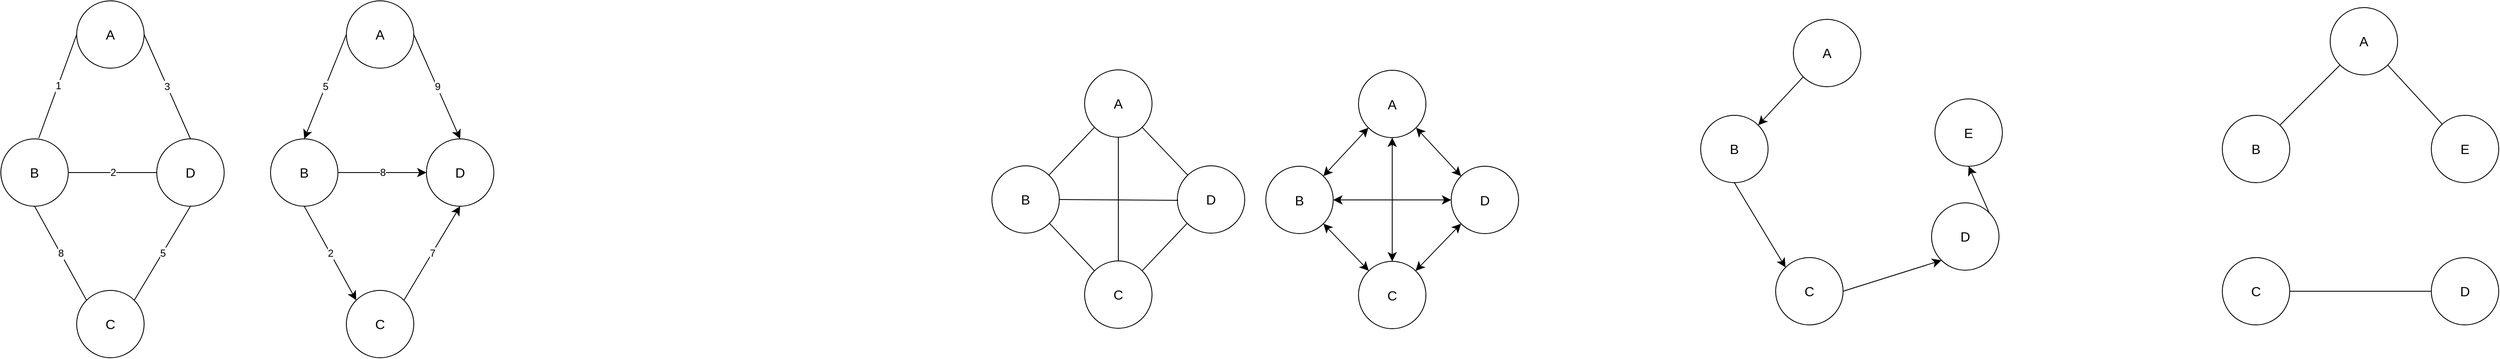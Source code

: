 <mxfile version="22.1.7" type="github">
  <diagram name="페이지-1" id="nNhSP02wGN5C-YDmaM7U">
    <mxGraphModel dx="1450" dy="984" grid="0" gridSize="10" guides="1" tooltips="1" connect="1" arrows="1" fold="1" page="0" pageScale="1" pageWidth="827" pageHeight="1169" math="0" shadow="0">
      <root>
        <mxCell id="0" />
        <mxCell id="1" parent="0" />
        <mxCell id="7UoMRcbTY6B1r3X_XAHU-1" value="A" style="ellipse;whiteSpace=wrap;html=1;aspect=fixed;fontSize=16;" vertex="1" parent="1">
          <mxGeometry x="110" y="-133" width="80" height="80" as="geometry" />
        </mxCell>
        <mxCell id="7UoMRcbTY6B1r3X_XAHU-2" value="D" style="ellipse;whiteSpace=wrap;html=1;aspect=fixed;fontSize=16;" vertex="1" parent="1">
          <mxGeometry x="205" y="31" width="80" height="80" as="geometry" />
        </mxCell>
        <mxCell id="7UoMRcbTY6B1r3X_XAHU-3" value="B" style="ellipse;whiteSpace=wrap;html=1;aspect=fixed;fontSize=16;" vertex="1" parent="1">
          <mxGeometry x="20" y="31" width="80" height="80" as="geometry" />
        </mxCell>
        <mxCell id="7UoMRcbTY6B1r3X_XAHU-4" value="C" style="ellipse;whiteSpace=wrap;html=1;aspect=fixed;fontSize=16;" vertex="1" parent="1">
          <mxGeometry x="110" y="211" width="80" height="80" as="geometry" />
        </mxCell>
        <mxCell id="7UoMRcbTY6B1r3X_XAHU-10" value="5" style="endArrow=classic;html=1;rounded=0;fontSize=12;startSize=8;endSize=8;curved=1;exitX=0;exitY=0.5;exitDx=0;exitDy=0;entryX=0.5;entryY=0;entryDx=0;entryDy=0;" edge="1" parent="1" source="7UoMRcbTY6B1r3X_XAHU-1" target="7UoMRcbTY6B1r3X_XAHU-3">
          <mxGeometry width="50" height="50" relative="1" as="geometry">
            <mxPoint x="231" y="77" as="sourcePoint" />
            <mxPoint x="281" y="27" as="targetPoint" />
          </mxGeometry>
        </mxCell>
        <mxCell id="7UoMRcbTY6B1r3X_XAHU-11" value="9" style="endArrow=classic;html=1;rounded=0;fontSize=12;startSize=8;endSize=8;curved=1;exitX=1;exitY=0.5;exitDx=0;exitDy=0;entryX=0.5;entryY=0;entryDx=0;entryDy=0;" edge="1" parent="1" source="7UoMRcbTY6B1r3X_XAHU-1" target="7UoMRcbTY6B1r3X_XAHU-2">
          <mxGeometry width="50" height="50" relative="1" as="geometry">
            <mxPoint x="231" y="77" as="sourcePoint" />
            <mxPoint x="281" y="27" as="targetPoint" />
          </mxGeometry>
        </mxCell>
        <mxCell id="7UoMRcbTY6B1r3X_XAHU-12" value="8" style="endArrow=classic;html=1;rounded=0;fontSize=12;startSize=8;endSize=8;curved=1;exitX=1;exitY=0.5;exitDx=0;exitDy=0;" edge="1" parent="1" source="7UoMRcbTY6B1r3X_XAHU-3" target="7UoMRcbTY6B1r3X_XAHU-2">
          <mxGeometry width="50" height="50" relative="1" as="geometry">
            <mxPoint x="231" y="77" as="sourcePoint" />
            <mxPoint x="281" y="27" as="targetPoint" />
          </mxGeometry>
        </mxCell>
        <mxCell id="7UoMRcbTY6B1r3X_XAHU-13" value="2" style="endArrow=classic;html=1;rounded=0;fontSize=12;startSize=8;endSize=8;curved=1;exitX=0.5;exitY=1;exitDx=0;exitDy=0;entryX=0;entryY=0;entryDx=0;entryDy=0;" edge="1" parent="1" source="7UoMRcbTY6B1r3X_XAHU-3" target="7UoMRcbTY6B1r3X_XAHU-4">
          <mxGeometry width="50" height="50" relative="1" as="geometry">
            <mxPoint x="231" y="77" as="sourcePoint" />
            <mxPoint x="281" y="27" as="targetPoint" />
          </mxGeometry>
        </mxCell>
        <mxCell id="7UoMRcbTY6B1r3X_XAHU-14" value="7" style="endArrow=classic;html=1;rounded=0;fontSize=12;startSize=8;endSize=8;curved=1;exitX=1;exitY=0;exitDx=0;exitDy=0;entryX=0.5;entryY=1;entryDx=0;entryDy=0;" edge="1" parent="1" source="7UoMRcbTY6B1r3X_XAHU-4" target="7UoMRcbTY6B1r3X_XAHU-2">
          <mxGeometry width="50" height="50" relative="1" as="geometry">
            <mxPoint x="231" y="77" as="sourcePoint" />
            <mxPoint x="281" y="27" as="targetPoint" />
          </mxGeometry>
        </mxCell>
        <mxCell id="7UoMRcbTY6B1r3X_XAHU-15" value="A" style="ellipse;whiteSpace=wrap;html=1;aspect=fixed;fontSize=16;" vertex="1" parent="1">
          <mxGeometry x="986" y="-51" width="80" height="80" as="geometry" />
        </mxCell>
        <mxCell id="7UoMRcbTY6B1r3X_XAHU-16" value="D" style="ellipse;whiteSpace=wrap;html=1;aspect=fixed;fontSize=16;" vertex="1" parent="1">
          <mxGeometry x="1096" y="63" width="80" height="80" as="geometry" />
        </mxCell>
        <mxCell id="7UoMRcbTY6B1r3X_XAHU-17" value="B" style="ellipse;whiteSpace=wrap;html=1;aspect=fixed;fontSize=16;" vertex="1" parent="1">
          <mxGeometry x="876" y="63" width="80" height="80" as="geometry" />
        </mxCell>
        <mxCell id="7UoMRcbTY6B1r3X_XAHU-18" value="C" style="ellipse;whiteSpace=wrap;html=1;aspect=fixed;fontSize=16;" vertex="1" parent="1">
          <mxGeometry x="986" y="176" width="80" height="80" as="geometry" />
        </mxCell>
        <mxCell id="7UoMRcbTY6B1r3X_XAHU-24" style="edgeStyle=none;curved=1;rounded=0;orthogonalLoop=1;jettySize=auto;html=1;exitX=0;exitY=1;exitDx=0;exitDy=0;fontSize=12;startSize=8;endSize=8;" edge="1" parent="1" source="7UoMRcbTY6B1r3X_XAHU-15" target="7UoMRcbTY6B1r3X_XAHU-15">
          <mxGeometry relative="1" as="geometry" />
        </mxCell>
        <mxCell id="7UoMRcbTY6B1r3X_XAHU-25" value="" style="endArrow=none;html=1;rounded=0;fontSize=12;startSize=8;endSize=8;curved=1;entryX=0;entryY=1;entryDx=0;entryDy=0;" edge="1" parent="1" source="7UoMRcbTY6B1r3X_XAHU-17" target="7UoMRcbTY6B1r3X_XAHU-15">
          <mxGeometry width="50" height="50" relative="1" as="geometry">
            <mxPoint x="974" y="154" as="sourcePoint" />
            <mxPoint x="1024" y="104" as="targetPoint" />
          </mxGeometry>
        </mxCell>
        <mxCell id="7UoMRcbTY6B1r3X_XAHU-26" value="" style="endArrow=none;html=1;rounded=0;fontSize=12;startSize=8;endSize=8;curved=1;entryX=1;entryY=1;entryDx=0;entryDy=0;" edge="1" parent="1" source="7UoMRcbTY6B1r3X_XAHU-16" target="7UoMRcbTY6B1r3X_XAHU-15">
          <mxGeometry width="50" height="50" relative="1" as="geometry">
            <mxPoint x="974" y="154" as="sourcePoint" />
            <mxPoint x="1024" y="104" as="targetPoint" />
          </mxGeometry>
        </mxCell>
        <mxCell id="7UoMRcbTY6B1r3X_XAHU-27" value="" style="endArrow=none;html=1;rounded=0;fontSize=12;startSize=8;endSize=8;curved=1;entryX=1;entryY=1;entryDx=0;entryDy=0;exitX=0;exitY=0;exitDx=0;exitDy=0;" edge="1" parent="1" source="7UoMRcbTY6B1r3X_XAHU-18" target="7UoMRcbTY6B1r3X_XAHU-17">
          <mxGeometry width="50" height="50" relative="1" as="geometry">
            <mxPoint x="974" y="154" as="sourcePoint" />
            <mxPoint x="1024" y="104" as="targetPoint" />
          </mxGeometry>
        </mxCell>
        <mxCell id="7UoMRcbTY6B1r3X_XAHU-28" value="" style="endArrow=none;html=1;rounded=0;fontSize=12;startSize=8;endSize=8;curved=1;entryX=0;entryY=1;entryDx=0;entryDy=0;exitX=1;exitY=0;exitDx=0;exitDy=0;" edge="1" parent="1" source="7UoMRcbTY6B1r3X_XAHU-18" target="7UoMRcbTY6B1r3X_XAHU-16">
          <mxGeometry width="50" height="50" relative="1" as="geometry">
            <mxPoint x="974" y="154" as="sourcePoint" />
            <mxPoint x="1024" y="104" as="targetPoint" />
          </mxGeometry>
        </mxCell>
        <mxCell id="7UoMRcbTY6B1r3X_XAHU-29" value="" style="endArrow=none;html=1;rounded=0;fontSize=12;startSize=8;endSize=8;curved=1;exitX=1;exitY=0.5;exitDx=0;exitDy=0;" edge="1" parent="1" source="7UoMRcbTY6B1r3X_XAHU-17">
          <mxGeometry width="50" height="50" relative="1" as="geometry">
            <mxPoint x="1079" y="154" as="sourcePoint" />
            <mxPoint x="1097" y="104" as="targetPoint" />
          </mxGeometry>
        </mxCell>
        <mxCell id="7UoMRcbTY6B1r3X_XAHU-30" value="" style="endArrow=none;html=1;rounded=0;fontSize=12;startSize=8;endSize=8;curved=1;entryX=0.5;entryY=1;entryDx=0;entryDy=0;exitX=0.5;exitY=0;exitDx=0;exitDy=0;" edge="1" parent="1" source="7UoMRcbTY6B1r3X_XAHU-18" target="7UoMRcbTY6B1r3X_XAHU-15">
          <mxGeometry width="50" height="50" relative="1" as="geometry">
            <mxPoint x="1079" y="154" as="sourcePoint" />
            <mxPoint x="1129" y="104" as="targetPoint" />
          </mxGeometry>
        </mxCell>
        <mxCell id="7UoMRcbTY6B1r3X_XAHU-53" value="A" style="ellipse;whiteSpace=wrap;html=1;aspect=fixed;fontSize=16;" vertex="1" parent="1">
          <mxGeometry x="1311" y="-50.5" width="80" height="80" as="geometry" />
        </mxCell>
        <mxCell id="7UoMRcbTY6B1r3X_XAHU-54" value="D" style="ellipse;whiteSpace=wrap;html=1;aspect=fixed;fontSize=16;" vertex="1" parent="1">
          <mxGeometry x="1421" y="63.5" width="80" height="80" as="geometry" />
        </mxCell>
        <mxCell id="7UoMRcbTY6B1r3X_XAHU-55" value="B" style="ellipse;whiteSpace=wrap;html=1;aspect=fixed;fontSize=16;" vertex="1" parent="1">
          <mxGeometry x="1201" y="63.5" width="80" height="80" as="geometry" />
        </mxCell>
        <mxCell id="7UoMRcbTY6B1r3X_XAHU-56" value="C" style="ellipse;whiteSpace=wrap;html=1;aspect=fixed;fontSize=16;" vertex="1" parent="1">
          <mxGeometry x="1311" y="176.5" width="80" height="80" as="geometry" />
        </mxCell>
        <mxCell id="7UoMRcbTY6B1r3X_XAHU-57" style="edgeStyle=none;curved=1;rounded=0;orthogonalLoop=1;jettySize=auto;html=1;exitX=0;exitY=1;exitDx=0;exitDy=0;fontSize=12;startSize=8;endSize=8;" edge="1" parent="1" source="7UoMRcbTY6B1r3X_XAHU-53" target="7UoMRcbTY6B1r3X_XAHU-53">
          <mxGeometry relative="1" as="geometry" />
        </mxCell>
        <mxCell id="7UoMRcbTY6B1r3X_XAHU-64" value="" style="endArrow=classic;startArrow=classic;html=1;rounded=0;fontSize=12;startSize=8;endSize=8;curved=1;entryX=0;entryY=1;entryDx=0;entryDy=0;exitX=1;exitY=0;exitDx=0;exitDy=0;" edge="1" parent="1" source="7UoMRcbTY6B1r3X_XAHU-55" target="7UoMRcbTY6B1r3X_XAHU-53">
          <mxGeometry width="50" height="50" relative="1" as="geometry">
            <mxPoint x="1302" y="154" as="sourcePoint" />
            <mxPoint x="1352" y="104" as="targetPoint" />
          </mxGeometry>
        </mxCell>
        <mxCell id="7UoMRcbTY6B1r3X_XAHU-65" value="" style="endArrow=classic;startArrow=classic;html=1;rounded=0;fontSize=12;startSize=8;endSize=8;curved=1;entryX=1;entryY=1;entryDx=0;entryDy=0;exitX=0;exitY=0;exitDx=0;exitDy=0;" edge="1" parent="1" source="7UoMRcbTY6B1r3X_XAHU-54" target="7UoMRcbTY6B1r3X_XAHU-53">
          <mxGeometry width="50" height="50" relative="1" as="geometry">
            <mxPoint x="1302" y="154" as="sourcePoint" />
            <mxPoint x="1352" y="104" as="targetPoint" />
          </mxGeometry>
        </mxCell>
        <mxCell id="7UoMRcbTY6B1r3X_XAHU-66" value="" style="endArrow=classic;startArrow=classic;html=1;rounded=0;fontSize=12;startSize=8;endSize=8;curved=1;entryX=1;entryY=1;entryDx=0;entryDy=0;" edge="1" parent="1" source="7UoMRcbTY6B1r3X_XAHU-56" target="7UoMRcbTY6B1r3X_XAHU-55">
          <mxGeometry width="50" height="50" relative="1" as="geometry">
            <mxPoint x="1302" y="154" as="sourcePoint" />
            <mxPoint x="1352" y="104" as="targetPoint" />
          </mxGeometry>
        </mxCell>
        <mxCell id="7UoMRcbTY6B1r3X_XAHU-67" value="" style="endArrow=classic;startArrow=classic;html=1;rounded=0;fontSize=12;startSize=8;endSize=8;curved=1;entryX=0;entryY=1;entryDx=0;entryDy=0;" edge="1" parent="1" source="7UoMRcbTY6B1r3X_XAHU-56" target="7UoMRcbTY6B1r3X_XAHU-54">
          <mxGeometry width="50" height="50" relative="1" as="geometry">
            <mxPoint x="1302" y="154" as="sourcePoint" />
            <mxPoint x="1352" y="104" as="targetPoint" />
          </mxGeometry>
        </mxCell>
        <mxCell id="7UoMRcbTY6B1r3X_XAHU-68" value="" style="endArrow=classic;startArrow=classic;html=1;rounded=0;fontSize=12;startSize=8;endSize=8;curved=1;entryX=0.5;entryY=1;entryDx=0;entryDy=0;exitX=0.5;exitY=0;exitDx=0;exitDy=0;" edge="1" parent="1" source="7UoMRcbTY6B1r3X_XAHU-56" target="7UoMRcbTY6B1r3X_XAHU-53">
          <mxGeometry width="50" height="50" relative="1" as="geometry">
            <mxPoint x="1302" y="154" as="sourcePoint" />
            <mxPoint x="1352" y="104" as="targetPoint" />
          </mxGeometry>
        </mxCell>
        <mxCell id="7UoMRcbTY6B1r3X_XAHU-69" value="" style="endArrow=classic;startArrow=classic;html=1;rounded=0;fontSize=12;startSize=8;endSize=8;curved=1;entryX=0;entryY=0.5;entryDx=0;entryDy=0;exitX=1;exitY=0.5;exitDx=0;exitDy=0;" edge="1" parent="1" source="7UoMRcbTY6B1r3X_XAHU-55" target="7UoMRcbTY6B1r3X_XAHU-54">
          <mxGeometry width="50" height="50" relative="1" as="geometry">
            <mxPoint x="1292" y="104" as="sourcePoint" />
            <mxPoint x="1352" y="104" as="targetPoint" />
          </mxGeometry>
        </mxCell>
        <mxCell id="7UoMRcbTY6B1r3X_XAHU-70" value="A" style="ellipse;whiteSpace=wrap;html=1;aspect=fixed;fontSize=16;" vertex="1" parent="1">
          <mxGeometry x="-210" y="-133" width="80" height="80" as="geometry" />
        </mxCell>
        <mxCell id="7UoMRcbTY6B1r3X_XAHU-71" value="D" style="ellipse;whiteSpace=wrap;html=1;aspect=fixed;fontSize=16;" vertex="1" parent="1">
          <mxGeometry x="-115" y="31" width="80" height="80" as="geometry" />
        </mxCell>
        <mxCell id="7UoMRcbTY6B1r3X_XAHU-72" value="B" style="ellipse;whiteSpace=wrap;html=1;aspect=fixed;fontSize=16;" vertex="1" parent="1">
          <mxGeometry x="-300" y="31" width="80" height="80" as="geometry" />
        </mxCell>
        <mxCell id="7UoMRcbTY6B1r3X_XAHU-73" value="C" style="ellipse;whiteSpace=wrap;html=1;aspect=fixed;fontSize=16;" vertex="1" parent="1">
          <mxGeometry x="-210" y="211" width="80" height="80" as="geometry" />
        </mxCell>
        <mxCell id="7UoMRcbTY6B1r3X_XAHU-74" value="1" style="endArrow=none;html=1;rounded=0;fontSize=12;startSize=8;endSize=8;curved=1;entryX=0;entryY=0.5;entryDx=0;entryDy=0;" edge="1" parent="1" target="7UoMRcbTY6B1r3X_XAHU-70">
          <mxGeometry width="50" height="50" relative="1" as="geometry">
            <mxPoint x="-255" y="30" as="sourcePoint" />
            <mxPoint x="-126" y="151" as="targetPoint" />
          </mxGeometry>
        </mxCell>
        <mxCell id="7UoMRcbTY6B1r3X_XAHU-76" value="2" style="endArrow=none;html=1;rounded=0;fontSize=12;startSize=8;endSize=8;curved=1;exitX=1;exitY=0.5;exitDx=0;exitDy=0;entryX=0;entryY=0.5;entryDx=0;entryDy=0;" edge="1" parent="1" source="7UoMRcbTY6B1r3X_XAHU-72" target="7UoMRcbTY6B1r3X_XAHU-71">
          <mxGeometry width="50" height="50" relative="1" as="geometry">
            <mxPoint x="-176" y="201" as="sourcePoint" />
            <mxPoint x="-126" y="151" as="targetPoint" />
          </mxGeometry>
        </mxCell>
        <mxCell id="7UoMRcbTY6B1r3X_XAHU-78" value="5" style="endArrow=none;html=1;rounded=0;fontSize=12;startSize=8;endSize=8;curved=1;entryX=0.5;entryY=1;entryDx=0;entryDy=0;exitX=1;exitY=0;exitDx=0;exitDy=0;" edge="1" parent="1" source="7UoMRcbTY6B1r3X_XAHU-73" target="7UoMRcbTY6B1r3X_XAHU-71">
          <mxGeometry width="50" height="50" relative="1" as="geometry">
            <mxPoint x="-176" y="108" as="sourcePoint" />
            <mxPoint x="-126" y="58" as="targetPoint" />
          </mxGeometry>
        </mxCell>
        <mxCell id="7UoMRcbTY6B1r3X_XAHU-80" value="3" style="endArrow=none;html=1;rounded=0;fontSize=12;startSize=8;endSize=8;curved=1;entryX=1;entryY=0.5;entryDx=0;entryDy=0;exitX=0.5;exitY=0;exitDx=0;exitDy=0;" edge="1" parent="1" source="7UoMRcbTY6B1r3X_XAHU-71" target="7UoMRcbTY6B1r3X_XAHU-70">
          <mxGeometry width="50" height="50" relative="1" as="geometry">
            <mxPoint x="-92" y="89" as="sourcePoint" />
            <mxPoint x="-42" y="39" as="targetPoint" />
          </mxGeometry>
        </mxCell>
        <mxCell id="7UoMRcbTY6B1r3X_XAHU-81" value="8" style="endArrow=none;html=1;rounded=0;fontSize=12;startSize=8;endSize=8;curved=1;entryX=0.5;entryY=1;entryDx=0;entryDy=0;exitX=0;exitY=0;exitDx=0;exitDy=0;" edge="1" parent="1" source="7UoMRcbTY6B1r3X_XAHU-73" target="7UoMRcbTY6B1r3X_XAHU-72">
          <mxGeometry width="50" height="50" relative="1" as="geometry">
            <mxPoint x="-92" y="89" as="sourcePoint" />
            <mxPoint x="-42" y="39" as="targetPoint" />
          </mxGeometry>
        </mxCell>
        <mxCell id="7UoMRcbTY6B1r3X_XAHU-88" style="edgeStyle=none;curved=1;rounded=0;orthogonalLoop=1;jettySize=auto;html=1;exitX=0;exitY=1;exitDx=0;exitDy=0;entryX=1;entryY=0;entryDx=0;entryDy=0;fontSize=12;startSize=8;endSize=8;" edge="1" parent="1" source="7UoMRcbTY6B1r3X_XAHU-82" target="7UoMRcbTY6B1r3X_XAHU-84">
          <mxGeometry relative="1" as="geometry" />
        </mxCell>
        <mxCell id="7UoMRcbTY6B1r3X_XAHU-82" value="A" style="ellipse;whiteSpace=wrap;html=1;aspect=fixed;fontSize=16;" vertex="1" parent="1">
          <mxGeometry x="1827" y="-111" width="80" height="80" as="geometry" />
        </mxCell>
        <mxCell id="7UoMRcbTY6B1r3X_XAHU-91" style="edgeStyle=none;curved=1;rounded=0;orthogonalLoop=1;jettySize=auto;html=1;exitX=1;exitY=0;exitDx=0;exitDy=0;entryX=0.5;entryY=1;entryDx=0;entryDy=0;fontSize=12;startSize=8;endSize=8;" edge="1" parent="1" source="7UoMRcbTY6B1r3X_XAHU-83" target="7UoMRcbTY6B1r3X_XAHU-87">
          <mxGeometry relative="1" as="geometry" />
        </mxCell>
        <mxCell id="7UoMRcbTY6B1r3X_XAHU-83" value="D" style="ellipse;whiteSpace=wrap;html=1;aspect=fixed;fontSize=16;" vertex="1" parent="1">
          <mxGeometry x="1991" y="107" width="80" height="80" as="geometry" />
        </mxCell>
        <mxCell id="7UoMRcbTY6B1r3X_XAHU-89" style="edgeStyle=none;curved=1;rounded=0;orthogonalLoop=1;jettySize=auto;html=1;exitX=0.5;exitY=1;exitDx=0;exitDy=0;entryX=0;entryY=0;entryDx=0;entryDy=0;fontSize=12;startSize=8;endSize=8;" edge="1" parent="1" source="7UoMRcbTY6B1r3X_XAHU-84" target="7UoMRcbTY6B1r3X_XAHU-85">
          <mxGeometry relative="1" as="geometry" />
        </mxCell>
        <mxCell id="7UoMRcbTY6B1r3X_XAHU-84" value="B" style="ellipse;whiteSpace=wrap;html=1;aspect=fixed;fontSize=16;" vertex="1" parent="1">
          <mxGeometry x="1717" y="3" width="80" height="80" as="geometry" />
        </mxCell>
        <mxCell id="7UoMRcbTY6B1r3X_XAHU-90" style="edgeStyle=none;curved=1;rounded=0;orthogonalLoop=1;jettySize=auto;html=1;exitX=1;exitY=0.5;exitDx=0;exitDy=0;entryX=0;entryY=1;entryDx=0;entryDy=0;fontSize=12;startSize=8;endSize=8;" edge="1" parent="1" source="7UoMRcbTY6B1r3X_XAHU-85" target="7UoMRcbTY6B1r3X_XAHU-83">
          <mxGeometry relative="1" as="geometry" />
        </mxCell>
        <mxCell id="7UoMRcbTY6B1r3X_XAHU-85" value="C" style="ellipse;whiteSpace=wrap;html=1;aspect=fixed;fontSize=16;" vertex="1" parent="1">
          <mxGeometry x="1806" y="172" width="80" height="80" as="geometry" />
        </mxCell>
        <mxCell id="7UoMRcbTY6B1r3X_XAHU-87" value="E" style="ellipse;whiteSpace=wrap;html=1;aspect=fixed;fontSize=16;" vertex="1" parent="1">
          <mxGeometry x="1995" y="-16.5" width="80" height="80" as="geometry" />
        </mxCell>
        <mxCell id="7UoMRcbTY6B1r3X_XAHU-93" value="A" style="ellipse;whiteSpace=wrap;html=1;aspect=fixed;fontSize=16;" vertex="1" parent="1">
          <mxGeometry x="2464" y="-125" width="80" height="80" as="geometry" />
        </mxCell>
        <mxCell id="7UoMRcbTY6B1r3X_XAHU-95" value="D" style="ellipse;whiteSpace=wrap;html=1;aspect=fixed;fontSize=16;" vertex="1" parent="1">
          <mxGeometry x="2584" y="172" width="80" height="80" as="geometry" />
        </mxCell>
        <mxCell id="7UoMRcbTY6B1r3X_XAHU-97" value="B" style="ellipse;whiteSpace=wrap;html=1;aspect=fixed;fontSize=16;" vertex="1" parent="1">
          <mxGeometry x="2336" y="3" width="80" height="80" as="geometry" />
        </mxCell>
        <mxCell id="7UoMRcbTY6B1r3X_XAHU-99" value="C" style="ellipse;whiteSpace=wrap;html=1;aspect=fixed;fontSize=16;" vertex="1" parent="1">
          <mxGeometry x="2336" y="172" width="80" height="80" as="geometry" />
        </mxCell>
        <mxCell id="7UoMRcbTY6B1r3X_XAHU-100" value="E" style="ellipse;whiteSpace=wrap;html=1;aspect=fixed;fontSize=16;" vertex="1" parent="1">
          <mxGeometry x="2584" y="3" width="80" height="80" as="geometry" />
        </mxCell>
        <mxCell id="7UoMRcbTY6B1r3X_XAHU-101" value="" style="endArrow=none;html=1;rounded=0;fontSize=12;startSize=8;endSize=8;curved=1;entryX=1;entryY=1;entryDx=0;entryDy=0;" edge="1" parent="1" source="7UoMRcbTY6B1r3X_XAHU-100" target="7UoMRcbTY6B1r3X_XAHU-93">
          <mxGeometry width="50" height="50" relative="1" as="geometry">
            <mxPoint x="2444" y="89" as="sourcePoint" />
            <mxPoint x="2494" y="39" as="targetPoint" />
          </mxGeometry>
        </mxCell>
        <mxCell id="7UoMRcbTY6B1r3X_XAHU-102" value="" style="endArrow=none;html=1;rounded=0;fontSize=12;startSize=8;endSize=8;curved=1;entryX=0;entryY=1;entryDx=0;entryDy=0;" edge="1" parent="1" source="7UoMRcbTY6B1r3X_XAHU-97" target="7UoMRcbTY6B1r3X_XAHU-93">
          <mxGeometry width="50" height="50" relative="1" as="geometry">
            <mxPoint x="2444" y="89" as="sourcePoint" />
            <mxPoint x="2494" y="39" as="targetPoint" />
          </mxGeometry>
        </mxCell>
        <mxCell id="7UoMRcbTY6B1r3X_XAHU-105" value="" style="endArrow=none;html=1;rounded=0;fontSize=12;startSize=8;endSize=8;curved=1;exitX=1;exitY=0.5;exitDx=0;exitDy=0;entryX=0;entryY=0.5;entryDx=0;entryDy=0;" edge="1" parent="1" source="7UoMRcbTY6B1r3X_XAHU-99" target="7UoMRcbTY6B1r3X_XAHU-95">
          <mxGeometry width="50" height="50" relative="1" as="geometry">
            <mxPoint x="2444" y="89" as="sourcePoint" />
            <mxPoint x="2494" y="39" as="targetPoint" />
          </mxGeometry>
        </mxCell>
      </root>
    </mxGraphModel>
  </diagram>
</mxfile>
